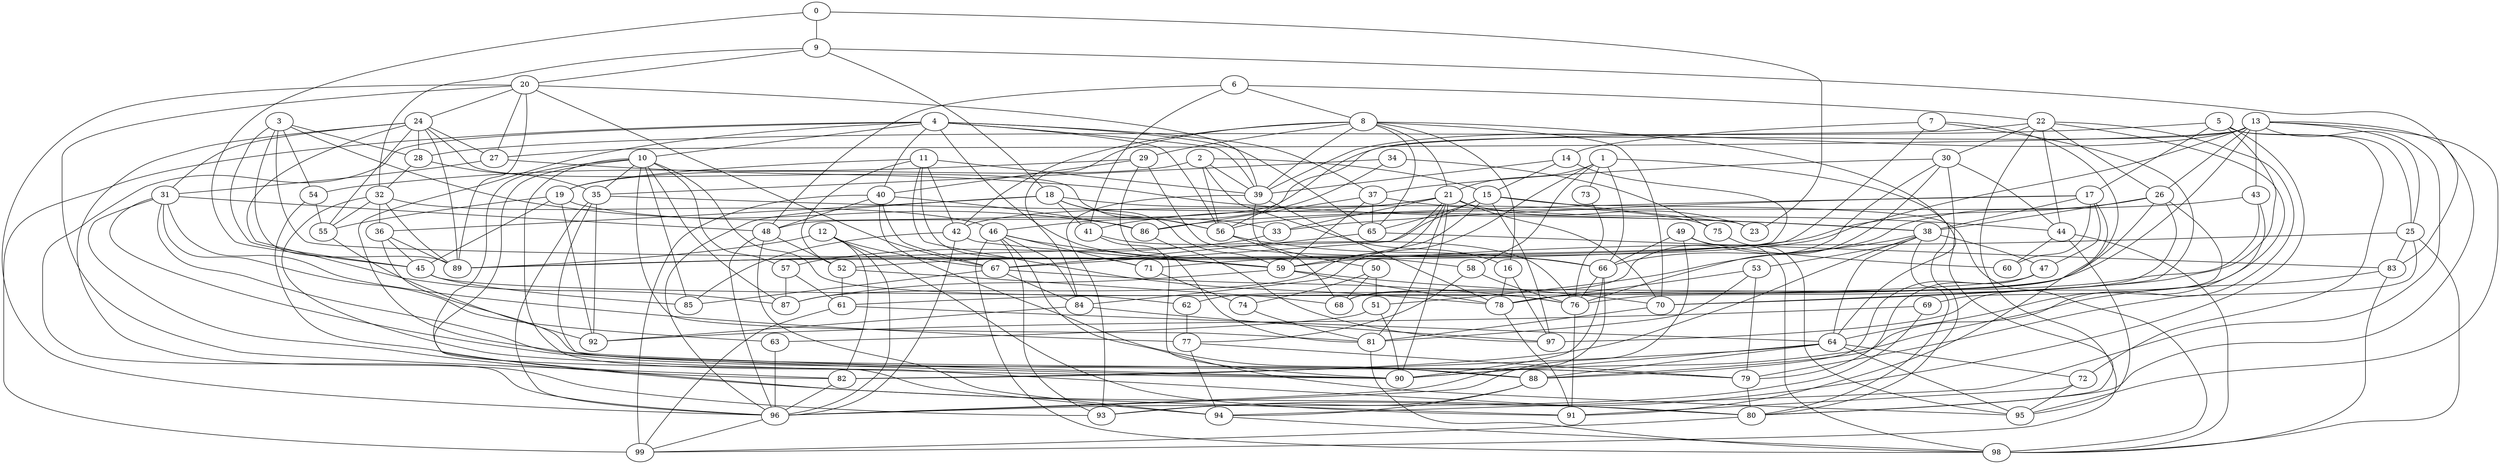 strict graph "gnp_random_graph(100,0.06)" {
0;
1;
2;
3;
4;
5;
6;
7;
8;
9;
10;
11;
12;
13;
14;
15;
16;
17;
18;
19;
20;
21;
22;
23;
24;
25;
26;
27;
28;
29;
30;
31;
32;
33;
34;
35;
36;
37;
38;
39;
40;
41;
42;
43;
44;
45;
46;
47;
48;
49;
50;
51;
52;
53;
54;
55;
56;
57;
58;
59;
60;
61;
62;
63;
64;
65;
66;
67;
68;
69;
70;
71;
72;
73;
74;
75;
76;
77;
78;
79;
80;
81;
82;
83;
84;
85;
86;
87;
88;
89;
90;
91;
92;
93;
94;
95;
96;
97;
98;
99;
0 -- 9  [is_available=True, prob="0.408435789106"];
0 -- 45  [is_available=True, prob="0.470998935409"];
0 -- 23  [is_available=True, prob="0.694392824573"];
1 -- 66  [is_available=True, prob="0.237075795108"];
1 -- 73  [is_available=True, prob="0.13984067634"];
1 -- 80  [is_available=True, prob="0.942184619759"];
1 -- 84  [is_available=True, prob="1.0"];
1 -- 21  [is_available=True, prob="1.0"];
1 -- 58  [is_available=True, prob="0.823020467891"];
2 -- 16  [is_available=True, prob="1.0"];
2 -- 39  [is_available=True, prob="0.46529747287"];
2 -- 19  [is_available=True, prob="0.374406760233"];
2 -- 56  [is_available=True, prob="0.849081535764"];
2 -- 15  [is_available=True, prob="0.671298129735"];
3 -- 54  [is_available=True, prob="0.837346028823"];
3 -- 45  [is_available=True, prob="0.360014527446"];
3 -- 86  [is_available=True, prob="0.717886825759"];
3 -- 89  [is_available=True, prob="1.0"];
3 -- 59  [is_available=True, prob="1.0"];
3 -- 28  [is_available=True, prob="0.787527995342"];
4 -- 96  [is_available=True, prob="0.981768967672"];
4 -- 65  [is_available=True, prob="1.0"];
4 -- 99  [is_available=True, prob="1.0"];
4 -- 37  [is_available=True, prob="0.937142740856"];
4 -- 39  [is_available=True, prob="0.785396587189"];
4 -- 40  [is_available=True, prob="0.629091999344"];
4 -- 10  [is_available=True, prob="0.155924643463"];
4 -- 56  [is_available=True, prob="0.661318552421"];
4 -- 58  [is_available=True, prob="0.961939016449"];
4 -- 90  [is_available=True, prob="1.0"];
5 -- 70  [is_available=True, prob="0.0156218984795"];
5 -- 72  [is_available=True, prob="1.0"];
5 -- 17  [is_available=True, prob="1.0"];
5 -- 25  [is_available=True, prob="0.226468200393"];
5 -- 28  [is_available=True, prob="0.866900083489"];
5 -- 93  [is_available=True, prob="0.380525377586"];
6 -- 8  [is_available=True, prob="0.90558446498"];
6 -- 41  [is_available=True, prob="0.987686670115"];
6 -- 22  [is_available=True, prob="0.654369898291"];
6 -- 48  [is_available=True, prob="0.708397017165"];
7 -- 78  [is_available=True, prob="0.0206086565417"];
7 -- 52  [is_available=True, prob="0.478308485787"];
7 -- 70  [is_available=True, prob="0.777117267509"];
7 -- 14  [is_available=True, prob="0.796491286308"];
8 -- 64  [is_available=True, prob="0.160832181419"];
8 -- 65  [is_available=True, prob="0.111547410864"];
8 -- 70  [is_available=True, prob="0.893998363028"];
8 -- 39  [is_available=True, prob="0.950614551099"];
8 -- 42  [is_available=True, prob="0.607748443958"];
8 -- 16  [is_available=True, prob="1.0"];
8 -- 84  [is_available=True, prob="0.466297257811"];
8 -- 21  [is_available=True, prob="1.0"];
8 -- 29  [is_available=True, prob="1.0"];
9 -- 32  [is_available=True, prob="1.0"];
9 -- 18  [is_available=True, prob="0.464901228735"];
9 -- 83  [is_available=True, prob="0.472657576481"];
9 -- 20  [is_available=True, prob="0.208934735705"];
10 -- 35  [is_available=True, prob="0.19111198507"];
10 -- 76  [is_available=True, prob="1.0"];
10 -- 80  [is_available=True, prob="1.0"];
10 -- 81  [is_available=True, prob="1.0"];
10 -- 85  [is_available=True, prob="1.0"];
10 -- 87  [is_available=True, prob="0.845132761709"];
10 -- 57  [is_available=True, prob="0.399509159196"];
10 -- 91  [is_available=True, prob="1.0"];
10 -- 94  [is_available=True, prob="1.0"];
11 -- 71  [is_available=True, prob="1.0"];
11 -- 42  [is_available=True, prob="1.0"];
11 -- 39  [is_available=True, prob="1.0"];
11 -- 78  [is_available=True, prob="0.438062102228"];
11 -- 19  [is_available=True, prob="1.0"];
11 -- 52  [is_available=True, prob="0.351277748209"];
12 -- 91  [is_available=True, prob="0.551866959346"];
12 -- 89  [is_available=True, prob="0.129918856449"];
12 -- 82  [is_available=True, prob="0.355700364674"];
12 -- 67  [is_available=True, prob="0.173080430069"];
12 -- 96  [is_available=True, prob="0.350037624503"];
13 -- 80  [is_available=True, prob="1.0"];
13 -- 71  [is_available=True, prob="0.374633544235"];
13 -- 39  [is_available=True, prob="0.574453911683"];
13 -- 43  [is_available=True, prob="0.561224554622"];
13 -- 48  [is_available=True, prob="0.112837821831"];
13 -- 94  [is_available=True, prob="0.012911029337"];
13 -- 25  [is_available=True, prob="1.0"];
13 -- 26  [is_available=True, prob="0.830398136755"];
13 -- 27  [is_available=True, prob="1.0"];
13 -- 62  [is_available=True, prob="0.288317764455"];
13 -- 95  [is_available=True, prob="1.0"];
14 -- 39  [is_available=True, prob="1.0"];
14 -- 15  [is_available=True, prob="0.641240105002"];
14 -- 89  [is_available=True, prob="1.0"];
15 -- 65  [is_available=True, prob="0.260989930101"];
15 -- 97  [is_available=True, prob="0.328948461851"];
15 -- 98  [is_available=True, prob="1.0"];
15 -- 23  [is_available=True, prob="0.678603577429"];
15 -- 89  [is_available=True, prob="0.589553342631"];
15 -- 59  [is_available=True, prob="0.615175330832"];
16 -- 97  [is_available=True, prob="0.92387630088"];
16 -- 78  [is_available=True, prob="0.970422657429"];
17 -- 33  [is_available=True, prob="0.661544391165"];
17 -- 38  [is_available=True, prob="0.941841067137"];
17 -- 47  [is_available=True, prob="0.332240696653"];
17 -- 86  [is_available=True, prob="1.0"];
17 -- 91  [is_available=True, prob="0.409172447606"];
17 -- 60  [is_available=True, prob="0.636764412739"];
18 -- 96  [is_available=True, prob="0.972986058202"];
18 -- 36  [is_available=True, prob="1.0"];
18 -- 75  [is_available=True, prob="0.265917704896"];
18 -- 41  [is_available=True, prob="0.435299363598"];
18 -- 56  [is_available=True, prob="0.493608606579"];
18 -- 59  [is_available=True, prob="0.0405640388186"];
19 -- 33  [is_available=True, prob="0.778945922122"];
19 -- 45  [is_available=True, prob="0.388633116998"];
19 -- 55  [is_available=True, prob="0.686256346059"];
19 -- 92  [is_available=True, prob="0.641317937467"];
20 -- 96  [is_available=True, prob="0.778692576544"];
20 -- 67  [is_available=True, prob="0.193622416932"];
20 -- 39  [is_available=True, prob="1.0"];
20 -- 82  [is_available=True, prob="0.511164379251"];
20 -- 24  [is_available=True, prob="0.942541833837"];
20 -- 89  [is_available=True, prob="0.753007903691"];
20 -- 27  [is_available=True, prob="1.0"];
21 -- 67  [is_available=True, prob="0.662406178484"];
21 -- 70  [is_available=True, prob="1.0"];
21 -- 33  [is_available=True, prob="0.641614529529"];
21 -- 41  [is_available=True, prob="0.573950544458"];
21 -- 42  [is_available=True, prob="1.0"];
21 -- 87  [is_available=True, prob="0.966360309684"];
21 -- 81  [is_available=True, prob="1.0"];
21 -- 23  [is_available=True, prob="0.521656498261"];
21 -- 90  [is_available=True, prob="0.980236837797"];
22 -- 97  [is_available=True, prob="0.979747886485"];
22 -- 99  [is_available=True, prob="1.0"];
22 -- 44  [is_available=True, prob="1.0"];
22 -- 88  [is_available=True, prob="0.271418860317"];
22 -- 56  [is_available=True, prob="0.904238789371"];
22 -- 26  [is_available=True, prob="0.621520492658"];
22 -- 30  [is_available=True, prob="1.0"];
24 -- 87  [is_available=True, prob="0.180135969983"];
24 -- 55  [is_available=True, prob="0.656290347329"];
24 -- 56  [is_available=True, prob="0.268587916682"];
24 -- 89  [is_available=True, prob="0.942613564146"];
24 -- 27  [is_available=True, prob="1.0"];
24 -- 28  [is_available=True, prob="0.488338092173"];
24 -- 93  [is_available=True, prob="1.0"];
24 -- 31  [is_available=True, prob="0.472827999229"];
25 -- 98  [is_available=True, prob="0.812733560008"];
25 -- 79  [is_available=True, prob="0.942135428051"];
25 -- 83  [is_available=True, prob="1.0"];
25 -- 59  [is_available=True, prob="0.202257640183"];
26 -- 66  [is_available=True, prob="1.0"];
26 -- 68  [is_available=True, prob="1.0"];
26 -- 69  [is_available=True, prob="0.189906207439"];
26 -- 38  [is_available=True, prob="1.0"];
26 -- 76  [is_available=True, prob="1.0"];
26 -- 89  [is_available=True, prob="0.102346529794"];
27 -- 38  [is_available=True, prob="0.172361916858"];
27 -- 31  [is_available=True, prob="0.150016285875"];
28 -- 32  [is_available=True, prob="1.0"];
28 -- 35  [is_available=True, prob="0.984930874029"];
29 -- 40  [is_available=True, prob="0.283289213675"];
29 -- 66  [is_available=True, prob="0.942132650934"];
29 -- 54  [is_available=True, prob="0.983345065994"];
29 -- 81  [is_available=True, prob="0.720166330842"];
30 -- 68  [is_available=True, prob="0.208519726311"];
30 -- 37  [is_available=True, prob="0.941473214144"];
30 -- 44  [is_available=True, prob="0.00133718332288"];
30 -- 76  [is_available=True, prob="0.856857910231"];
30 -- 80  [is_available=True, prob="1.0"];
31 -- 77  [is_available=True, prob="0.0740032125513"];
31 -- 79  [is_available=True, prob="0.782733772308"];
31 -- 48  [is_available=True, prob="0.409475849183"];
31 -- 88  [is_available=True, prob="0.320281441323"];
31 -- 82  [is_available=True, prob="0.327058032232"];
31 -- 63  [is_available=True, prob="0.466201596449"];
32 -- 36  [is_available=True, prob="1.0"];
32 -- 46  [is_available=True, prob="0.773691025955"];
32 -- 55  [is_available=True, prob="0.989699829024"];
32 -- 89  [is_available=True, prob="0.102485392479"];
32 -- 90  [is_available=True, prob="0.639558235824"];
33 -- 57  [is_available=True, prob="0.308382810612"];
34 -- 75  [is_available=True, prob="0.208088949399"];
34 -- 35  [is_available=True, prob="1.0"];
34 -- 46  [is_available=True, prob="1.0"];
35 -- 96  [is_available=True, prob="0.186987037025"];
35 -- 38  [is_available=True, prob="0.865195763102"];
35 -- 90  [is_available=True, prob="1.0"];
35 -- 92  [is_available=True, prob="1.0"];
36 -- 89  [is_available=True, prob="1.0"];
36 -- 45  [is_available=True, prob="1.0"];
36 -- 79  [is_available=True, prob="0.359120611582"];
37 -- 65  [is_available=True, prob="0.668473853716"];
37 -- 44  [is_available=True, prob="1.0"];
37 -- 86  [is_available=True, prob="0.312582196021"];
37 -- 59  [is_available=True, prob="0.0572383341861"];
38 -- 64  [is_available=True, prob="0.712057941809"];
38 -- 47  [is_available=True, prob="0.552491718884"];
38 -- 80  [is_available=True, prob="0.455381299541"];
38 -- 82  [is_available=True, prob="0.287231239367"];
38 -- 51  [is_available=True, prob="0.0964880639156"];
38 -- 53  [is_available=True, prob="0.0709625323431"];
39 -- 50  [is_available=True, prob="0.412089865892"];
39 -- 78  [is_available=True, prob="1.0"];
39 -- 93  [is_available=True, prob="0.0778412913837"];
40 -- 67  [is_available=True, prob="0.0188306477337"];
40 -- 48  [is_available=True, prob="0.787451862095"];
40 -- 99  [is_available=True, prob="0.843051256929"];
40 -- 86  [is_available=True, prob="0.718854396199"];
40 -- 88  [is_available=True, prob="0.347084703365"];
41 -- 90  [is_available=True, prob="1.0"];
41 -- 76  [is_available=True, prob="1.0"];
42 -- 96  [is_available=True, prob="1.0"];
42 -- 59  [is_available=True, prob="0.91648248919"];
42 -- 85  [is_available=True, prob="0.450556165597"];
43 -- 56  [is_available=True, prob="0.974008905986"];
43 -- 64  [is_available=True, prob="0.794995838982"];
43 -- 78  [is_available=True, prob="1.0"];
44 -- 98  [is_available=True, prob="1.0"];
44 -- 60  [is_available=True, prob="0.86845984434"];
44 -- 95  [is_available=True, prob="0.669739581142"];
45 -- 85  [is_available=True, prob="0.550683372446"];
45 -- 62  [is_available=True, prob="0.284863258038"];
46 -- 71  [is_available=True, prob="0.869290210014"];
46 -- 98  [is_available=True, prob="0.459425370976"];
46 -- 84  [is_available=True, prob="0.182186498636"];
46 -- 59  [is_available=True, prob="1.0"];
46 -- 93  [is_available=True, prob="1.0"];
46 -- 95  [is_available=True, prob="1.0"];
47 -- 88  [is_available=True, prob="0.783666023334"];
47 -- 61  [is_available=True, prob="1.0"];
47 -- 79  [is_available=True, prob="0.0482391976306"];
48 -- 96  [is_available=True, prob="0.0331044988679"];
48 -- 52  [is_available=True, prob="0.243453801548"];
48 -- 94  [is_available=True, prob="0.566609426123"];
49 -- 96  [is_available=True, prob="0.791361369718"];
49 -- 66  [is_available=True, prob="0.123294983108"];
49 -- 60  [is_available=True, prob="0.0456349392088"];
49 -- 98  [is_available=True, prob="0.953288255394"];
50 -- 74  [is_available=True, prob="1.0"];
50 -- 51  [is_available=True, prob="0.501808657509"];
50 -- 68  [is_available=True, prob="0.871673152719"];
51 -- 90  [is_available=True, prob="1.0"];
51 -- 63  [is_available=True, prob="0.283507756078"];
52 -- 68  [is_available=True, prob="0.282334340523"];
52 -- 61  [is_available=True, prob="0.00522708114213"];
53 -- 81  [is_available=True, prob="0.482329616727"];
53 -- 78  [is_available=True, prob="0.0134945912553"];
53 -- 79  [is_available=True, prob="0.663441868965"];
54 -- 80  [is_available=True, prob="1.0"];
54 -- 55  [is_available=True, prob="0.959756957825"];
55 -- 92  [is_available=True, prob="1.0"];
56 -- 66  [is_available=True, prob="1.0"];
56 -- 68  [is_available=True, prob="0.806851302667"];
57 -- 61  [is_available=True, prob="0.271068831058"];
57 -- 87  [is_available=True, prob="0.765565826376"];
58 -- 76  [is_available=True, prob="0.381286019646"];
58 -- 77  [is_available=True, prob="0.963518265953"];
59 -- 70  [is_available=True, prob="1.0"];
59 -- 78  [is_available=True, prob="0.665821039515"];
59 -- 87  [is_available=True, prob="1.0"];
61 -- 64  [is_available=True, prob="0.992750246826"];
61 -- 99  [is_available=True, prob="0.0584111449572"];
62 -- 77  [is_available=True, prob="0.0643573812487"];
63 -- 96  [is_available=True, prob="0.330928888853"];
64 -- 72  [is_available=True, prob="0.108275359296"];
64 -- 82  [is_available=True, prob="0.98555176753"];
64 -- 88  [is_available=True, prob="0.0888127504042"];
64 -- 90  [is_available=True, prob="0.295972090721"];
64 -- 95  [is_available=True, prob="1.0"];
65 -- 67  [is_available=True, prob="1.0"];
65 -- 83  [is_available=True, prob="0.506356306038"];
66 -- 96  [is_available=True, prob="0.29381297684"];
66 -- 76  [is_available=True, prob="1.0"];
66 -- 90  [is_available=True, prob="0.411933587648"];
67 -- 76  [is_available=True, prob="0.777296299844"];
67 -- 84  [is_available=True, prob="0.163175163319"];
67 -- 85  [is_available=True, prob="0.611504444686"];
69 -- 96  [is_available=True, prob="1.0"];
69 -- 92  [is_available=True, prob="0.693098417499"];
70 -- 81  [is_available=True, prob="0.00930641058367"];
71 -- 74  [is_available=True, prob="0.364427635084"];
72 -- 91  [is_available=True, prob="0.664140835018"];
72 -- 95  [is_available=True, prob="0.168683825354"];
73 -- 76  [is_available=True, prob="0.918715139982"];
74 -- 81  [is_available=True, prob="1.0"];
75 -- 95  [is_available=True, prob="0.183549181333"];
76 -- 91  [is_available=True, prob="1.0"];
77 -- 79  [is_available=True, prob="0.881822900435"];
77 -- 94  [is_available=True, prob="0.724477352619"];
78 -- 91  [is_available=True, prob="0.119394929155"];
79 -- 80  [is_available=True, prob="0.124811196292"];
80 -- 99  [is_available=True, prob="0.784964947148"];
81 -- 98  [is_available=True, prob="1.0"];
82 -- 96  [is_available=True, prob="1.0"];
83 -- 90  [is_available=True, prob="1.0"];
83 -- 98  [is_available=True, prob="0.886503349382"];
84 -- 97  [is_available=True, prob="0.704567573044"];
84 -- 92  [is_available=True, prob="1.0"];
86 -- 97  [is_available=True, prob="0.0890373486245"];
88 -- 93  [is_available=True, prob="1.0"];
88 -- 94  [is_available=True, prob="0.492769545971"];
94 -- 98  [is_available=True, prob="0.723356405707"];
96 -- 99  [is_available=True, prob="1.0"];
}
